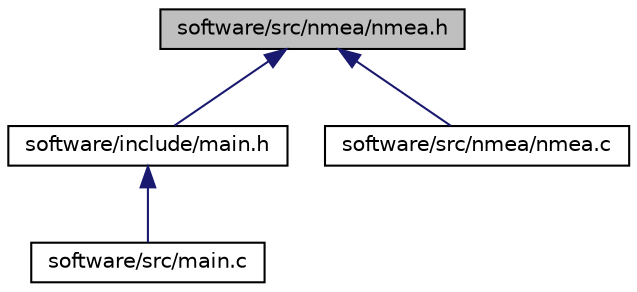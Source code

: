 digraph "software/src/nmea/nmea.h"
{
 // LATEX_PDF_SIZE
  edge [fontname="Helvetica",fontsize="10",labelfontname="Helvetica",labelfontsize="10"];
  node [fontname="Helvetica",fontsize="10",shape=record];
  Node1 [label="software/src/nmea/nmea.h",height=0.2,width=0.4,color="black", fillcolor="grey75", style="filled", fontcolor="black",tooltip="NMEA 0183 protocol messages parser interface."];
  Node1 -> Node2 [dir="back",color="midnightblue",fontsize="10",style="solid",fontname="Helvetica"];
  Node2 [label="software/include/main.h",height=0.2,width=0.4,color="black", fillcolor="white", style="filled",URL="$main_8h.html",tooltip="MCU program main header."];
  Node2 -> Node3 [dir="back",color="midnightblue",fontsize="10",style="solid",fontname="Helvetica"];
  Node3 [label="software/src/main.c",height=0.2,width=0.4,color="black", fillcolor="white", style="filled",URL="$main_8c.html",tooltip="MCU program main file."];
  Node1 -> Node4 [dir="back",color="midnightblue",fontsize="10",style="solid",fontname="Helvetica"];
  Node4 [label="software/src/nmea/nmea.c",height=0.2,width=0.4,color="black", fillcolor="white", style="filled",URL="$nmea_8c.html",tooltip="NMEA 0183 protocol messages parser source."];
}
